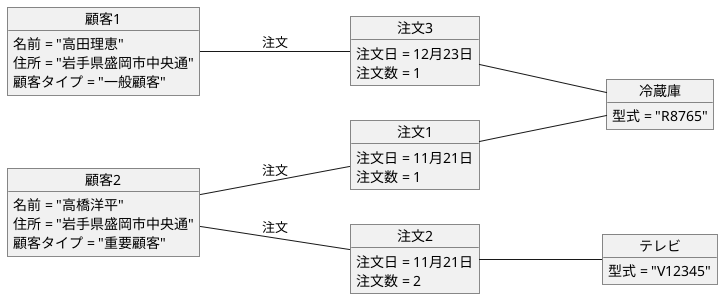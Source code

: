 @startuml 演習3-7
left to right direction
object 顧客1{
名前 = "高田理恵"
住所 = "岩手県盛岡市中央通"
顧客タイプ = "一般顧客"
}
object 顧客2{
名前 = "高橋洋平"
住所 = "岩手県盛岡市中央通"
顧客タイプ = "重要顧客"
}
object 注文1{
注文日 = 11月21日
注文数 = 1
}
object 注文2{
注文日 = 11月21日
注文数 = 2
}
object 注文3{
注文日 = 12月23日
注文数 = 1
}
object テレビ{
型式 = "V12345"
}
object 冷蔵庫{
型式 = "R8765"
}
顧客2 --- 注文1 :注文
顧客2 --- 注文2 :注文
顧客1 --- 注文3 :注文
注文1 --- 冷蔵庫
注文2 --- テレビ
注文3 --- 冷蔵庫
@enduml